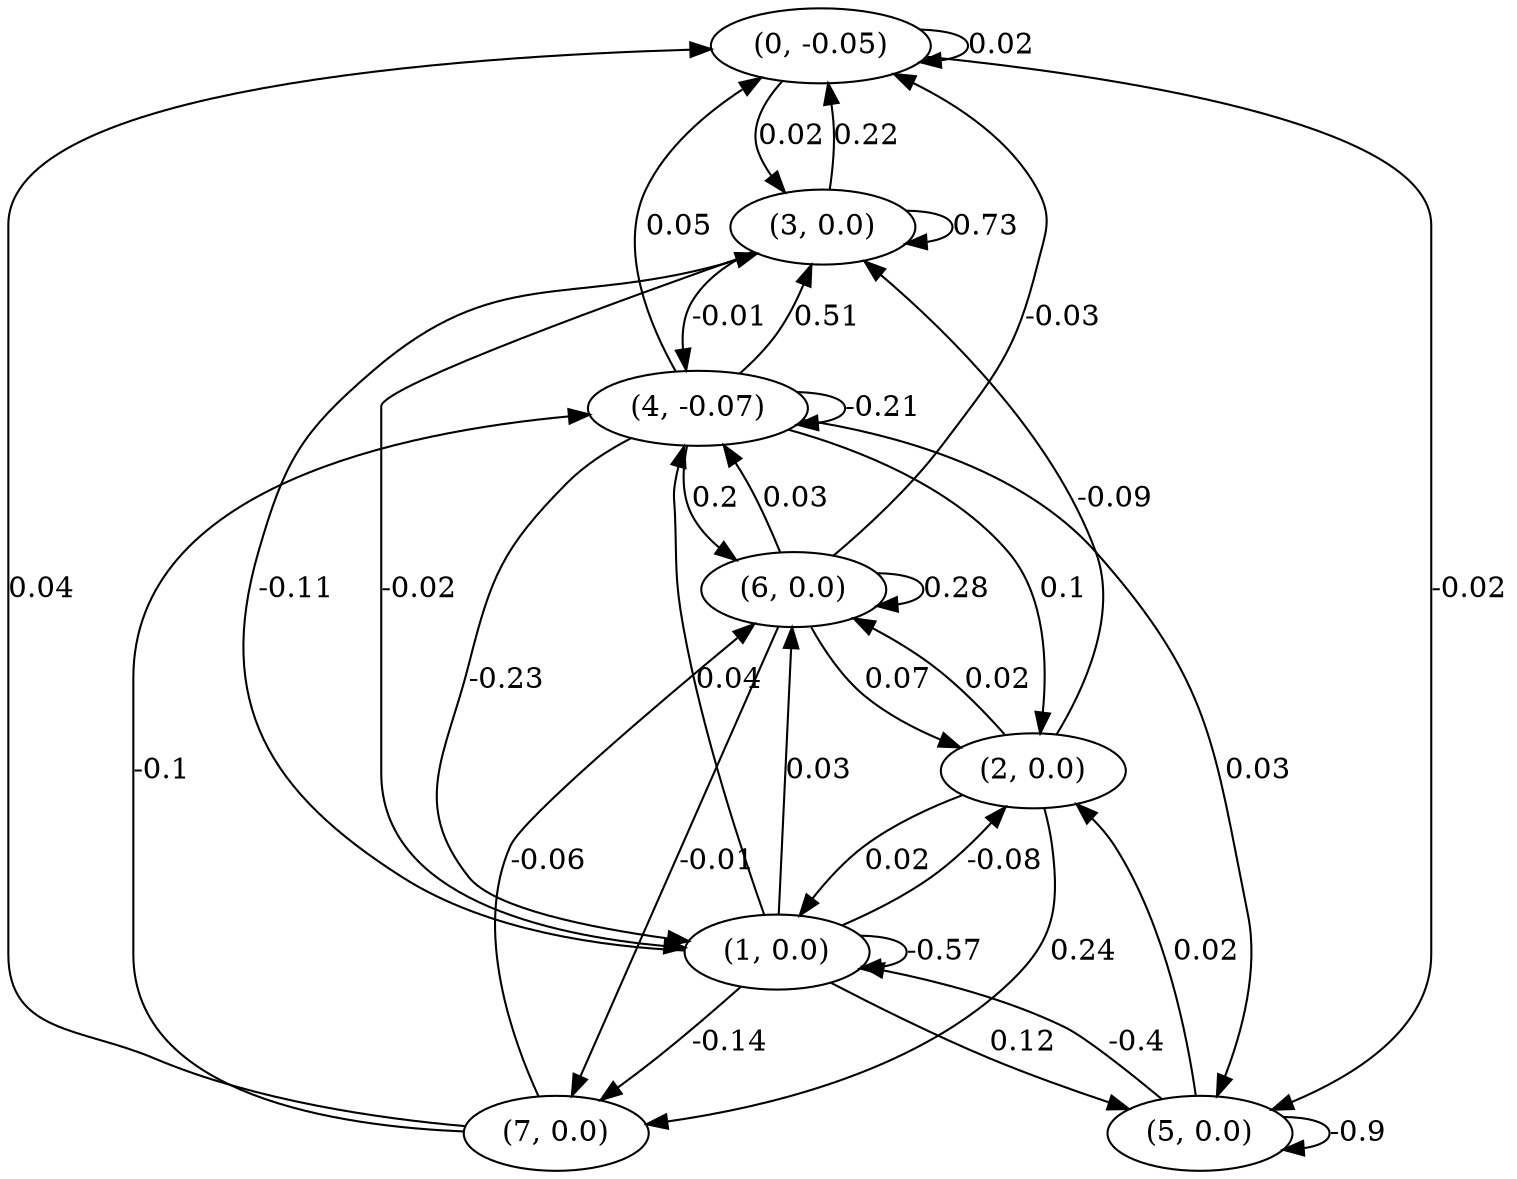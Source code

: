digraph {
    0 [ label = "(0, -0.05)" ]
    1 [ label = "(1, 0.0)" ]
    2 [ label = "(2, 0.0)" ]
    3 [ label = "(3, 0.0)" ]
    4 [ label = "(4, -0.07)" ]
    5 [ label = "(5, 0.0)" ]
    6 [ label = "(6, 0.0)" ]
    7 [ label = "(7, 0.0)" ]
    0 -> 0 [ label = "0.02" ]
    1 -> 1 [ label = "-0.57" ]
    3 -> 3 [ label = "0.73" ]
    4 -> 4 [ label = "-0.21" ]
    5 -> 5 [ label = "-0.9" ]
    6 -> 6 [ label = "0.28" ]
    3 -> 0 [ label = "0.22" ]
    4 -> 0 [ label = "0.05" ]
    6 -> 0 [ label = "-0.03" ]
    7 -> 0 [ label = "0.04" ]
    2 -> 1 [ label = "0.02" ]
    3 -> 1 [ label = "-0.02" ]
    4 -> 1 [ label = "-0.23" ]
    5 -> 1 [ label = "-0.4" ]
    1 -> 2 [ label = "-0.08" ]
    4 -> 2 [ label = "0.1" ]
    5 -> 2 [ label = "0.02" ]
    6 -> 2 [ label = "0.07" ]
    0 -> 3 [ label = "0.02" ]
    1 -> 3 [ label = "-0.11" ]
    2 -> 3 [ label = "-0.09" ]
    4 -> 3 [ label = "0.51" ]
    1 -> 4 [ label = "0.04" ]
    3 -> 4 [ label = "-0.01" ]
    6 -> 4 [ label = "0.03" ]
    7 -> 4 [ label = "-0.1" ]
    0 -> 5 [ label = "-0.02" ]
    1 -> 5 [ label = "0.12" ]
    4 -> 5 [ label = "0.03" ]
    1 -> 6 [ label = "0.03" ]
    2 -> 6 [ label = "0.02" ]
    4 -> 6 [ label = "0.2" ]
    7 -> 6 [ label = "-0.06" ]
    1 -> 7 [ label = "-0.14" ]
    2 -> 7 [ label = "0.24" ]
    6 -> 7 [ label = "-0.01" ]
}

